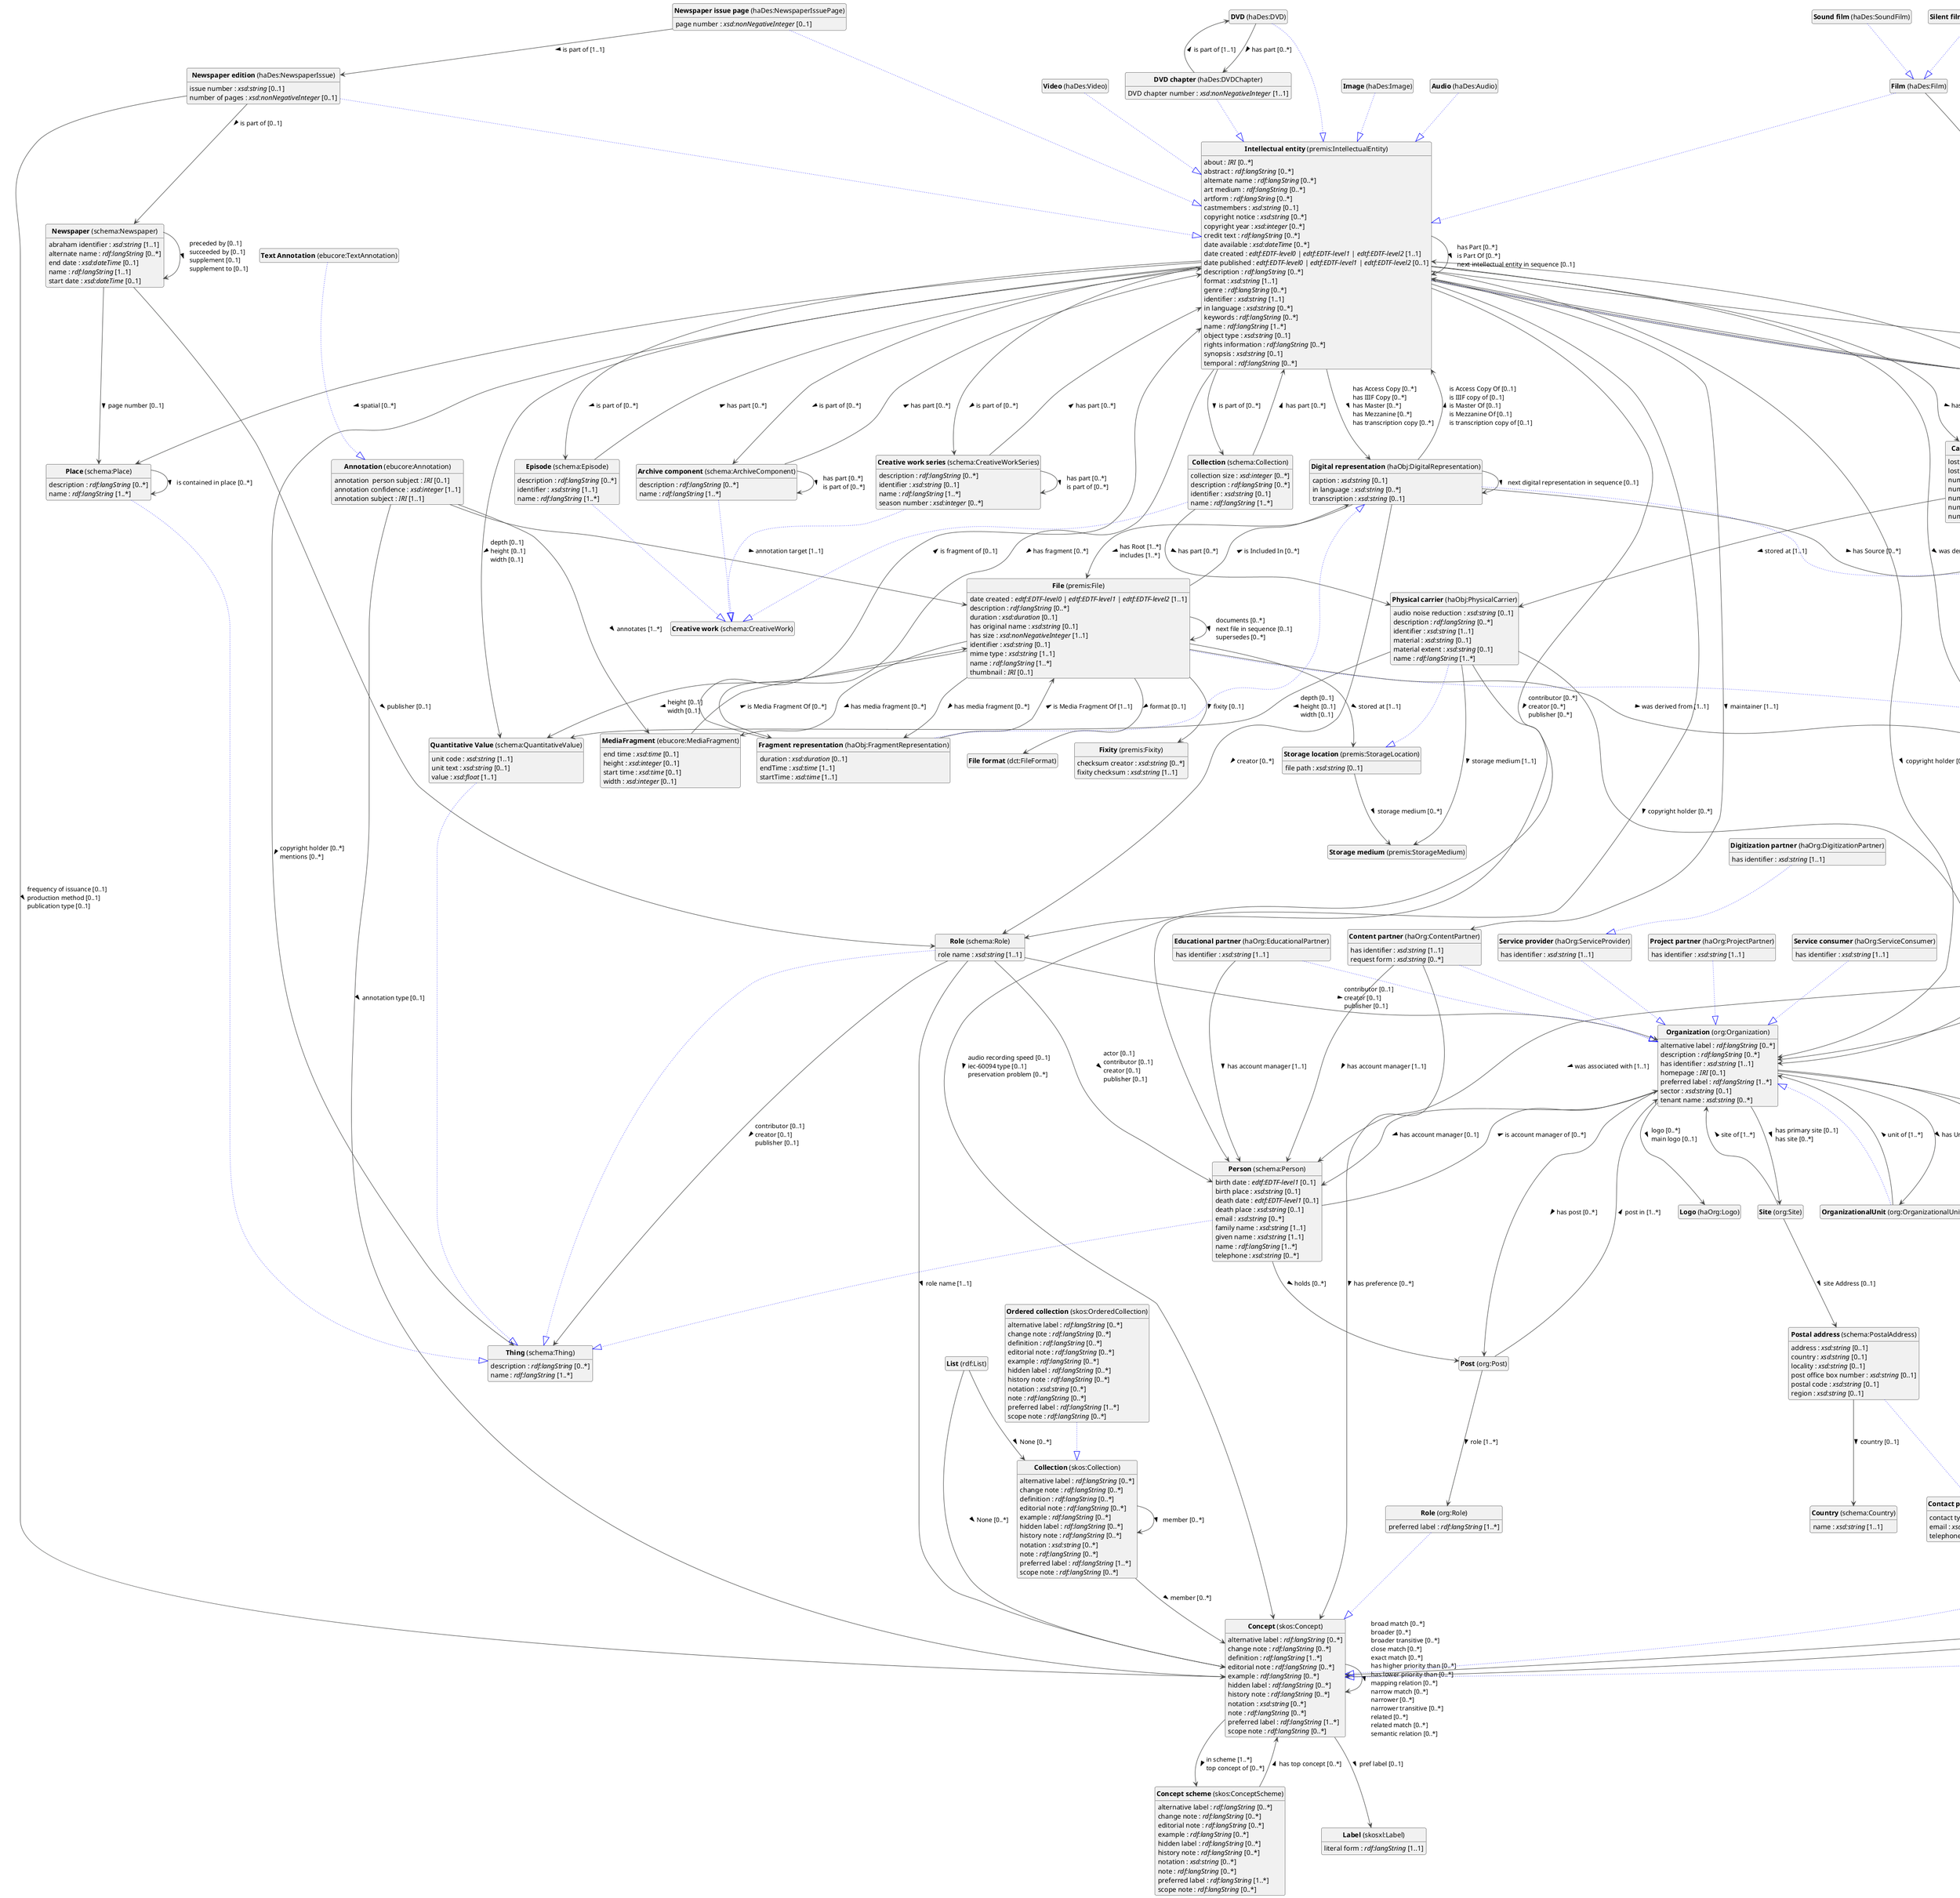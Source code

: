 @startuml
!theme vibrant
skinparam classFontSize 14
!define LIGHTORANGE
skinparam componentStyle uml2
skinparam wrapMessageWidth 1000
skinparam wrapWidth 1000
' skinparam ArrowColor #Maroon
' Remove shadows
skinparam shadowing false
'skinparam linetype polyline
skinparam ArrowMessageAlignment left
top to bottom direction


class "<b>Fragment</b> (mh:Fragment)" as mh_Fragment [[#mh%3AFragment]]
class "<b>Record</b> (mh:Record)" as mh_Record [[#mh%3ARecord]]
class "<b>MediaFragment</b> (ebucore:MediaFragment)" as ebucore_MediaFragment [[#ebucore%3AMediaFragment]]
class "<b>Newspaper</b> (schema:Newspaper)" as schema_Newspaper [[#schema%3ANewspaper]]
class "<b>Brand</b> (schema:Brand)" as schema_Brand [[#schema%3ABrand]]
class "<b>Activity</b> (prov:Activity)" as prov_Activity [[#prov%3AActivity]]
class "<b>Annotation</b> (ebucore:Annotation)" as ebucore_Annotation [[#ebucore%3AAnnotation]]
class "<b>Archive component</b> (schema:ArchiveComponent)" as schema_ArchiveComponent [[#schema%3AArchiveComponent]]
class "<b>Creative work</b> (schema:CreativeWork)" as schema_CreativeWork [[#schema%3ACreativeWork]]
class "<b>Audio</b> (haDes:Audio)" as haDes_Audio [[#haDes%3AAudio]]
class "<b>Intellectual entity</b> (premis:IntellectualEntity)" as premis_IntellectualEntity [[#premis%3AIntellectualEntity]]
class "<b>Audio reel</b> (haDes:AudioReel)" as haDes_AudioReel [[#haDes%3AAudioReel]]
class "<b>Carrier representation</b> (haObj:CarrierRepresentation)" as haObj_CarrierRepresentation [[#haObj%3ACarrierRepresentation]]
class "<b>Representation</b> (premis:Representation)" as premis_Representation [[#premis%3ARepresentation]]
class "<b>Closed caption</b> (ebucore:ClosedCaptions)" as ebucore_ClosedCaptions [[#ebucore%3AClosedCaptions]]
class "<b>Captioning</b> (ebucore:Captioning)" as ebucore_Captioning [[#ebucore%3ACaptioning]]
class "<b>Collection</b> (schema:Collection)" as schema_Collection [[#schema%3ACollection]]
class "<b>Creative work</b> (schema:CreativeWork)" as schema_CreativeWork [[#schema%3ACreativeWork]]
class "<b>Collection</b> (skos:Collection)" as skos_Collection [[#skos%3ACollection]]
class "<b>Concept</b> (skos:Concept)" as skos_Concept [[#skos%3AConcept]]
class "<b>Concept scheme</b> (skos:ConceptScheme)" as skos_ConceptScheme [[#skos%3AConceptScheme]]
class "<b>Contact point</b> (schema:ContactPoint)" as schema_ContactPoint [[#schema%3AContactPoint]]
class "<b>Content partner</b> (haOrg:ContentPartner)" as haOrg_ContentPartner [[#haOrg%3AContentPartner]]
class "<b>Organization</b> (org:Organization)" as org_Organization [[#org%3AOrganization]]
class "<b>Country</b> (schema:Country)" as schema_Country [[#schema%3ACountry]]
class "<b>Creative work series</b> (schema:CreativeWorkSeries)" as schema_CreativeWorkSeries [[#schema%3ACreativeWorkSeries]]
class "<b>Creative work</b> (schema:CreativeWork)" as schema_CreativeWork [[#schema%3ACreativeWork]]
class "<b>DVD</b> (haDes:DVD)" as haDes_DVD [[#haDes%3ADVD]]
class "<b>Intellectual entity</b> (premis:IntellectualEntity)" as premis_IntellectualEntity [[#premis%3AIntellectualEntity]]
class "<b>DVD chapter</b> (haDes:DVDChapter)" as haDes_DVDChapter [[#haDes%3ADVDChapter]]
class "<b>Intellectual entity</b> (premis:IntellectualEntity)" as premis_IntellectualEntity [[#premis%3AIntellectualEntity]]
class "<b>Digital representation</b> (haObj:DigitalRepresentation)" as haObj_DigitalRepresentation [[#haObj%3ADigitalRepresentation]]
class "<b>Representation</b> (premis:Representation)" as premis_Representation [[#premis%3ARepresentation]]
class "<b>Digitization partner</b> (haOrg:DigitizationPartner)" as haOrg_DigitizationPartner [[#haOrg%3ADigitizationPartner]]
class "<b>Service provider</b> (haOrg:ServiceProvider)" as haOrg_ServiceProvider [[#haOrg%3AServiceProvider]]
class "<b>Educational partner</b> (haOrg:EducationalPartner)" as haOrg_EducationalPartner [[#haOrg%3AEducationalPartner]]
class "<b>Organization</b> (org:Organization)" as org_Organization [[#org%3AOrganization]]
class "<b>Episode</b> (schema:Episode)" as schema_Episode [[#schema%3AEpisode]]
class "<b>Creative work</b> (schema:CreativeWork)" as schema_CreativeWork [[#schema%3ACreativeWork]]
class "<b>Event</b> (premis:Event)" as premis_Event [[#premis%3AEvent]]
class "<b>Activity</b> (prov:Activity)" as prov_Activity [[#prov%3AActivity]]
class "<b>File</b> (premis:File)" as premis_File [[#premis%3AFile]]
class "<b>Object</b> (premis:Object)" as premis_Object [[#premis%3AObject]]
class "<b>File format</b> (dct:FileFormat)" as dct_FileFormat [[#dct%3AFileFormat]]
class "<b>Film</b> (haDes:Film)" as haDes_Film [[#haDes%3AFilm]]
class "<b>Intellectual entity</b> (premis:IntellectualEntity)" as premis_IntellectualEntity [[#premis%3AIntellectualEntity]]
class "<b>Fixity</b> (premis:Fixity)" as premis_Fixity [[#premis%3AFixity]]
class "<b>Fragment representation</b> (haObj:FragmentRepresentation)" as haObj_FragmentRepresentation [[#haObj%3AFragmentRepresentation]]
class "<b>Digital representation</b> (haObj:DigitalRepresentation)" as haObj_DigitalRepresentation [[#haObj%3ADigitalRepresentation]]
class "<b>Hardware agent</b> (premis:HardwareAgent)" as premis_HardwareAgent [[#premis%3AHardwareAgent]]
class "<b>Agent</b> (premis:Agent)" as premis_Agent [[#premis%3AAgent]]
class "<b>Image</b> (haDes:Image)" as haDes_Image [[#haDes%3AImage]]
class "<b>Intellectual entity</b> (premis:IntellectualEntity)" as premis_IntellectualEntity [[#premis%3AIntellectualEntity]]
class "<b>Image reel</b> (haDes:ImageReel)" as haDes_ImageReel [[#haDes%3AImageReel]]
class "<b>Intellectual entity</b> (premis:IntellectualEntity)" as premis_IntellectualEntity [[#premis%3AIntellectualEntity]]
class "<b>Object</b> (premis:Object)" as premis_Object [[#premis%3AObject]]
class "<b>Label</b> (skosxl:Label)" as skosxl_Label [[#skosxl%3ALabel]]
class "<b>List</b> (rdf:List)" as rdf_List [[#rdf%3AList]]
class "<b>Local identifier</b> (haObj:LocalIdentifier)" as haObj_LocalIdentifier [[#haObj%3ALocalIdentifier]]
class "<b>Concept</b> (skos:Concept)" as skos_Concept [[#skos%3AConcept]]
class "<b>Logo</b> (haOrg:Logo)" as haOrg_Logo [[#haOrg%3ALogo]]
class "<b>Newspaper edition</b> (haDes:NewspaperIssue)" as haDes_NewspaperIssue [[#haDes%3ANewspaperIssue]]
class "<b>Intellectual entity</b> (premis:IntellectualEntity)" as premis_IntellectualEntity [[#premis%3AIntellectualEntity]]
class "<b>Newspaper issue page</b> (haDes:NewspaperIssuePage)" as haDes_NewspaperIssuePage [[#haDes%3ANewspaperIssuePage]]
class "<b>Intellectual entity</b> (premis:IntellectualEntity)" as premis_IntellectualEntity [[#premis%3AIntellectualEntity]]
class "<b>Object</b> (premis:Object)" as premis_Object [[#premis%3AObject]]
class "<b>Entity</b> (prov:Entity)" as prov_Entity [[#prov%3AEntity]]
class "<b>Open captions</b> (ebucore:OpenCaptions)" as ebucore_OpenCaptions [[#ebucore%3AOpenCaptions]]
class "<b>Captioning</b> (ebucore:Captioning)" as ebucore_Captioning [[#ebucore%3ACaptioning]]
class "<b>Open captions</b> (ebucore:OpenCaptions)" as ebucore_OpenCaptions [[#ebucore%3AOpenCaptions]]
class "<b>Captioning</b> (ebucore:Captioning)" as ebucore_Captioning [[#ebucore%3ACaptioning]]
class "<b>Ordered collection</b> (skos:OrderedCollection)" as skos_OrderedCollection [[#skos%3AOrderedCollection]]
class "<b>Collection</b> (skos:Collection)" as skos_Collection [[#skos%3ACollection]]
class "<b>Organization</b> (org:Organization)" as org_Organization [[#org%3AOrganization]]
class "<b>Organization type</b> (haOrg:OrganizationType)" as haOrg_OrganizationType [[#haOrg%3AOrganizationType]]
class "<b>Concept</b> (skos:Concept)" as skos_Concept [[#skos%3AConcept]]
class "<b>OrganizationalUnit</b> (org:OrganizationalUnit)" as org_OrganizationalUnit [[#org%3AOrganizationalUnit]]
class "<b>Organization</b> (org:Organization)" as org_Organization [[#org%3AOrganization]]
class "<b>Outcome status</b> (premis:OutcomeStatus)" as premis_OutcomeStatus [[#premis%3AOutcomeStatus]]
class "<b>Person</b> (schema:Person)" as schema_Person [[#schema%3APerson]]
class "<b>Thing</b> (schema:Thing)" as schema_Thing [[#schema%3AThing]]
class "<b>Physical carrier</b> (haObj:PhysicalCarrier)" as haObj_PhysicalCarrier [[#haObj%3APhysicalCarrier]]
class "<b>Storage location</b> (premis:StorageLocation)" as premis_StorageLocation [[#premis%3AStorageLocation]]
class "<b>Place</b> (schema:Place)" as schema_Place [[#schema%3APlace]]
class "<b>Thing</b> (schema:Thing)" as schema_Thing [[#schema%3AThing]]
class "<b>Post</b> (org:Post)" as org_Post [[#org%3APost]]
class "<b>Postal address</b> (schema:PostalAddress)" as schema_PostalAddress [[#schema%3APostalAddress]]
class "<b>Contact point</b> (schema:ContactPoint)" as schema_ContactPoint [[#schema%3AContactPoint]]
class "<b>Project partner</b> (haOrg:ProjectPartner)" as haOrg_ProjectPartner [[#haOrg%3AProjectPartner]]
class "<b>Organization</b> (org:Organization)" as org_Organization [[#org%3AOrganization]]
class "<b>Quantitative Value</b> (schema:QuantitativeValue)" as schema_QuantitativeValue [[#schema%3AQuantitativeValue]]
class "<b>Thing</b> (schema:Thing)" as schema_Thing [[#schema%3AThing]]
class "<b>Representation</b> (premis:Representation)" as premis_Representation [[#premis%3ARepresentation]]
class "<b>Object</b> (premis:Object)" as premis_Object [[#premis%3AObject]]
class "<b>Role</b> (org:Role)" as org_Role [[#org%3ARole]]
class "<b>Concept</b> (skos:Concept)" as skos_Concept [[#skos%3AConcept]]
class "<b>Role</b> (schema:Role)" as schema_Role [[#schema%3ARole]]
class "<b>Thing</b> (schema:Thing)" as schema_Thing [[#schema%3AThing]]
class "<b>Service consumer</b> (haOrg:ServiceConsumer)" as haOrg_ServiceConsumer [[#haOrg%3AServiceConsumer]]
class "<b>Organization</b> (org:Organization)" as org_Organization [[#org%3AOrganization]]
class "<b>Service provider</b> (haOrg:ServiceProvider)" as haOrg_ServiceProvider [[#haOrg%3AServiceProvider]]
class "<b>Organization</b> (org:Organization)" as org_Organization [[#org%3AOrganization]]
class "<b>Silent film</b> (haDes:SilentFilm)" as haDes_SilentFilm [[#haDes%3ASilentFilm]]
class "<b>Film</b> (haDes:Film)" as haDes_Film [[#haDes%3AFilm]]
class "<b>Site</b> (org:Site)" as org_Site [[#org%3ASite]]
class "<b>Software agent</b> (premis:SoftwareAgent)" as premis_SoftwareAgent [[#premis%3ASoftwareAgent]]
class "<b>Agent</b> (premis:Agent)" as premis_Agent [[#premis%3AAgent]]
class "<b>Sound film</b> (haDes:SoundFilm)" as haDes_SoundFilm [[#haDes%3ASoundFilm]]
class "<b>Film</b> (haDes:Film)" as haDes_Film [[#haDes%3AFilm]]
class "<b>Storage location</b> (premis:StorageLocation)" as premis_StorageLocation [[#premis%3AStorageLocation]]
class "<b>Storage medium</b> (premis:StorageMedium)" as premis_StorageMedium [[#premis%3AStorageMedium]]
class "<b>Text Annotation</b> (ebucore:TextAnnotation)" as ebucore_TextAnnotation [[#ebucore%3ATextAnnotation]]
class "<b>Annotation</b> (ebucore:Annotation)" as ebucore_Annotation [[#ebucore%3AAnnotation]]
class "<b>Thing</b> (schema:Thing)" as schema_Thing [[#schema%3AThing]]
class "<b>Video</b> (haDes:Video)" as haDes_Video [[#haDes%3AVideo]]
class "<b>Intellectual entity</b> (premis:IntellectualEntity)" as premis_IntellectualEntity [[#premis%3AIntellectualEntity]]


mh_Fragment : date created : <i>xsd:dateTime</i> [1..1]
mh_Fragment : date deleted : <i>xsd:dateTime</i> [0..1]
mh_Fragment : date modified : <i>xsd:dateTime</i> [1..1]
mh_Fragment : has fragment identifier : <i>xsd:string</i> [1..1]
mh_Fragment --> mh_Record :has record [1..1]  > 




mh_Record : has record identifier : <i>xsd:string</i> [1..1]



ebucore_MediaFragment : end time : <i>xsd:time</i> [0..1]
ebucore_MediaFragment : height : <i>xsd:integer</i> [0..1]
ebucore_MediaFragment : region delimiter (x-axis) : <i>xsd:integer</i> [0..1]
ebucore_MediaFragment : region delimiter (y-axis) : <i>xsd:integer</i> [0..1]
ebucore_MediaFragment : start time : <i>xsd:time</i> [0..1]
ebucore_MediaFragment : width : <i>xsd:integer</i> [0..1]
ebucore_MediaFragment --> premis_File :is Media Fragment Of [0..*]  > 




schema_Newspaper : abraham identifier : <i>xsd:string</i> [1..1]
schema_Newspaper : alternate name : <i>rdf:langString</i> [0..*]
schema_Newspaper : end date : <i>xsd:dateTime</i> [0..1]
schema_Newspaper : name : <i>rdf:langString</i> [1..1]
schema_Newspaper : start date : <i>xsd:dateTime</i> [0..1]

schema_Newspaper --> schema_Newspaper :preceded by [0..1]  \lsucceeded by [0..1]  \lsupplement [0..1]  \lsupplement to [0..1]  > 
schema_Newspaper --> schema_Place :page number [0..1]  > 
schema_Newspaper --> schema_Role :publisher [0..1]  > 




schema_Brand : name : <i>rdf:langString</i> [1..1]



prov_Activity : has end date : <i>xsd:dateTime</i> [1..1]
prov_Activity : has generated : <i>IRI</i> [0..1]
prov_Activity : has start date : <i>xsd:dateTime</i> [1..1]

prov_Activity --> org_Organization :was associated with [1..1]  > 
prov_Activity --> premis_HardwareAgent :was associated with [1..1]  > 
prov_Activity --> premis_SoftwareAgent :was associated with [1..1]  > 
prov_Activity --> schema_Person :was associated with [1..1]  > 



ebucore_Annotation : annotation  person subject : <i>IRI</i> [0..1]
ebucore_Annotation : annotation confidence : <i>xsd:integer</i> [1..1]
ebucore_Annotation : annotation subject : <i>IRI</i> [1..1]

ebucore_Annotation --> ebucore_MediaFragment :annotates [1..*]  > 
ebucore_Annotation --> premis_File :annotation target [1..1]  > 
ebucore_Annotation --> skos_Concept :annotation type [0..1]  > 


schema_ArchiveComponent --|> schema_CreativeWork #blue;line.dotted;text:blue

schema_ArchiveComponent : description : <i>rdf:langString</i> [0..*]
schema_ArchiveComponent : name : <i>rdf:langString</i> [1..*]
schema_ArchiveComponent --> premis_IntellectualEntity :has part [0..*]  > 

schema_ArchiveComponent --> schema_ArchiveComponent :has part [0..*]  \lis part of [0..*]  > 

haDes_Audio --|> premis_IntellectualEntity #blue;line.dotted;text:blue




haObj_CarrierRepresentation --|> premis_Representation #blue;line.dotted;text:blue

haObj_CarrierRepresentation : lost audio reels : <i>xsd:boolean</i> [0..1]
haObj_CarrierRepresentation : lost image reels : <i>xsd:boolean</i> [0..1]
haObj_CarrierRepresentation : number of audio channels : <i>xsd:nonNegativeInteger</i> [0..1]
haObj_CarrierRepresentation : number of audio tracks : <i>xsd:nonNegativeInteger</i> [0..1]
haObj_CarrierRepresentation : number of lost audio reels : <i>xsd:nonNegativeInteger</i> [0..1]
haObj_CarrierRepresentation : number of lost image reels : <i>xsd:nonNegativeInteger</i> [0..1]
haObj_CarrierRepresentation : number of reels : <i>xsd:nonNegativeInteger</i> [0..1]
haObj_CarrierRepresentation --> haDes_AudioReel :stored at [1..*]  > 
haObj_CarrierRepresentation --> haDes_ImageReel :stored at [1..*]  > 
haObj_CarrierRepresentation --> haObj_PhysicalCarrier :stored at [1..1]  > 
haObj_CarrierRepresentation --> premis_IntellectualEntity :is carrier copy of [0..1]  > 



ebucore_ClosedCaptions --|> ebucore_Captioning #blue;line.dotted;text:blue


schema_Collection --|> schema_CreativeWork #blue;line.dotted;text:blue

schema_Collection : collection size : <i>xsd:integer</i> [0..*]
schema_Collection : description : <i>rdf:langString</i> [0..*]
schema_Collection : identifier : <i>xsd:string</i> [0..1]
schema_Collection : name : <i>rdf:langString</i> [1..*]
schema_Collection --> haObj_PhysicalCarrier :has part [0..*]  > 
schema_Collection --> premis_IntellectualEntity :has part [0..*]  > 





skos_Collection : alternative label : <i>rdf:langString</i> [0..*]
skos_Collection : change note : <i>rdf:langString</i> [0..*]
skos_Collection : definition : <i>rdf:langString</i> [0..*]
skos_Collection : editorial note : <i>rdf:langString</i> [0..*]
skos_Collection : example : <i>rdf:langString</i> [0..*]
skos_Collection : hidden label : <i>rdf:langString</i> [0..*]
skos_Collection : history note : <i>rdf:langString</i> [0..*]
skos_Collection : notation : <i>xsd:string</i> [0..*]
skos_Collection : note : <i>rdf:langString</i> [0..*]
skos_Collection : preferred label : <i>rdf:langString</i> [1..*]
skos_Collection : scope note : <i>rdf:langString</i> [0..*]

skos_Collection --> skos_Collection :member [0..*]  > 
skos_Collection --> skos_Concept :member [0..*]  > 



skos_Concept : alternative label : <i>rdf:langString</i> [0..*]
skos_Concept : change note : <i>rdf:langString</i> [0..*]
skos_Concept : definition : <i>rdf:langString</i> [1..*]
skos_Concept : editorial note : <i>rdf:langString</i> [0..*]
skos_Concept : example : <i>rdf:langString</i> [0..*]
skos_Concept : hidden label : <i>rdf:langString</i> [0..*]
skos_Concept : history note : <i>rdf:langString</i> [0..*]
skos_Concept : notation : <i>xsd:string</i> [0..*]
skos_Concept : note : <i>rdf:langString</i> [0..*]
skos_Concept : preferred label : <i>rdf:langString</i> [1..*]
skos_Concept : scope note : <i>rdf:langString</i> [0..*]

skos_Concept --> skos_Concept :broad match [0..*]  \lbroader [0..*]  \lbroader transitive [0..*]  \lclose match [0..*]  \lexact match [0..*]  \lhas higher priority than [0..*]  \lhas lower priority than [0..*]  \lmapping relation [0..*]  \lnarrow match [0..*]  \lnarrower [0..*]  \lnarrower transitive [0..*]  \lrelated [0..*]  \lrelated match [0..*]  \lsemantic relation [0..*]  > 
skos_Concept --> skos_ConceptScheme :in scheme [1..*]  \ltop concept of [0..*]  > 
skos_Concept --> skosxl_Label :pref label [0..1]  > 



skos_ConceptScheme : alternative label : <i>rdf:langString</i> [0..*]
skos_ConceptScheme : change note : <i>rdf:langString</i> [0..*]
skos_ConceptScheme : editorial note : <i>rdf:langString</i> [0..*]
skos_ConceptScheme : example : <i>rdf:langString</i> [0..*]
skos_ConceptScheme : hidden label : <i>rdf:langString</i> [0..*]
skos_ConceptScheme : history note : <i>rdf:langString</i> [0..*]
skos_ConceptScheme : notation : <i>xsd:string</i> [0..*]
skos_ConceptScheme : note : <i>rdf:langString</i> [0..*]
skos_ConceptScheme : preferred label : <i>rdf:langString</i> [1..*]
skos_ConceptScheme : scope note : <i>rdf:langString</i> [0..*]

skos_ConceptScheme --> skos_Concept :has top concept [0..*]  > 



schema_ContactPoint : contact type : <i>xsd:string</i> [1..1]
schema_ContactPoint : email : <i>xsd:string</i> [0..*]
schema_ContactPoint : telephone : <i>xsd:string</i> [0..*]


haOrg_ContentPartner --|> org_Organization #blue;line.dotted;text:blue

haOrg_ContentPartner : has identifier : <i>xsd:string</i> [1..1]
haOrg_ContentPartner : request form : <i>xsd:string</i> [0..*]
haOrg_ContentPartner --> schema_Person :has account manager [1..1]  > 
haOrg_ContentPartner --> skos_Concept :has preference [0..*]  > 



schema_Country : name : <i>xsd:string</i> [1..1]


schema_CreativeWorkSeries --|> schema_CreativeWork #blue;line.dotted;text:blue

schema_CreativeWorkSeries : description : <i>rdf:langString</i> [0..*]
schema_CreativeWorkSeries : identifier : <i>xsd:string</i> [0..1]
schema_CreativeWorkSeries : name : <i>rdf:langString</i> [1..*]
schema_CreativeWorkSeries : season number : <i>xsd:integer</i> [0..*]
schema_CreativeWorkSeries --> premis_IntellectualEntity :has part [0..*]  > 

schema_CreativeWorkSeries --> schema_CreativeWorkSeries :has part [0..*]  \lis part of [0..*]  > 



haDes_DVD --|> premis_IntellectualEntity #blue;line.dotted;text:blue

haDes_DVD --> haDes_DVDChapter :has part [0..*]  > 

haDes_DVDChapter --|> premis_IntellectualEntity #blue;line.dotted;text:blue

haDes_DVDChapter : DVD chapter number : <i>xsd:nonNegativeInteger</i> [1..1]
haDes_DVDChapter --> haDes_DVD :is part of [1..1]  > 


haObj_DigitalRepresentation --|> premis_Representation #blue;line.dotted;text:blue

haObj_DigitalRepresentation : caption : <i>xsd:string</i> [0..1]
haObj_DigitalRepresentation : in language : <i>xsd:string</i> [0..*]
haObj_DigitalRepresentation : transcription : <i>xsd:string</i> [0..1]
haObj_DigitalRepresentation --> haObj_DigitalRepresentation :next digital representation in sequence [0..1]  > 
haObj_DigitalRepresentation --> premis_File :has Root [1..*]  \lincludes [1..*]  > 
haObj_DigitalRepresentation --> premis_IntellectualEntity :is Access Copy Of [0..1]  \lis IIIF copy of [0..1]  \lis Master Of [0..1]  \lis Mezzanine Of [0..1]  \lis transcription copy of [0..1]  > 
haObj_DigitalRepresentation --> premis_Representation :has Source [0..*]  > 
haObj_DigitalRepresentation --> schema_Role :creator [0..*]  > 


haOrg_DigitizationPartner --|> haOrg_ServiceProvider #blue;line.dotted;text:blue

haOrg_DigitizationPartner : has identifier : <i>xsd:string</i> [1..1]


haOrg_EducationalPartner --|> org_Organization #blue;line.dotted;text:blue

haOrg_EducationalPartner : has identifier : <i>xsd:string</i> [1..1]
haOrg_EducationalPartner --> schema_Person :has account manager [1..1]  > 


schema_Episode --|> schema_CreativeWork #blue;line.dotted;text:blue

schema_Episode : description : <i>rdf:langString</i> [0..*]
schema_Episode : identifier : <i>xsd:string</i> [1..1]
schema_Episode : name : <i>rdf:langString</i> [1..*]
schema_Episode --> premis_IntellectualEntity :has part [0..*]  > 



premis_Event --|> prov_Activity #blue;line.dotted;text:blue

premis_Event : has note : <i>xsd:string</i> [0..1]
premis_Event : has outcome note : <i>xsd:string</i> [0..1]
premis_Event --> org_Organization :implemented by [1..1]  > 
premis_Event --> premis_HardwareAgent :instrument [0..*]  > 
premis_Event --> premis_Object :has source [0..*]  \lresult [0..*]  > 
premis_Event --> premis_OutcomeStatus :has outcome [0..1]  > 
premis_Event --> premis_SoftwareAgent :executed by [0..1]  > 


premis_File --|> premis_Object #blue;line.dotted;text:blue

premis_File : date created : <i>edtf:EDTF-level0 | edtf:EDTF-level1 | edtf:EDTF-level2</i> [1..1]
premis_File : description : <i>rdf:langString</i> [0..*]
premis_File : duration : <i>xsd:duration</i> [0..1]
premis_File : has original name : <i>xsd:string</i> [0..1]
premis_File : has size : <i>xsd:nonNegativeInteger</i> [1..1]
premis_File : identifier : <i>xsd:string</i> [0..1]
premis_File : mime type : <i>xsd:string</i> [1..1]
premis_File : name : <i>rdf:langString</i> [1..*]
premis_File : thumbnail : <i>IRI</i> [0..1]

premis_File --> dct_FileFormat :format [0..1]  > 
premis_File --> ebucore_MediaFragment :has media fragment [0..*]  > 



premis_File --> haObj_DigitalRepresentation :is Included In [0..*]  > 
premis_File --> haObj_FragmentRepresentation :has media fragment [0..*]  > 
premis_File --> mh_Fragment :was derived from [1..1]  > 
premis_File --> premis_File :documents [0..*]  \lnext file in sequence [0..1]  \lsupersedes [0..*]  > 
premis_File --> premis_Fixity :fixity [0..1]  > 
premis_File --> premis_StorageLocation :stored at [1..1]  > 

premis_File --> schema_QuantitativeValue :height [0..1]  \lwidth [0..1]  > 






haDes_Film --|> premis_IntellectualEntity #blue;line.dotted;text:blue

haDes_Film --> haObj_CarrierRepresentation :has carrier copy [1..1]  > 


premis_Fixity : checksum creator : <i>xsd:string</i> [0..*]
premis_Fixity : fixity checksum : <i>xsd:string</i> [1..1]


haObj_FragmentRepresentation --|> haObj_DigitalRepresentation #blue;line.dotted;text:blue

haObj_FragmentRepresentation : duration : <i>xsd:duration</i> [0..1]
haObj_FragmentRepresentation : endTime : <i>xsd:time</i> [1..1]
haObj_FragmentRepresentation : startTime : <i>xsd:time</i> [1..1]
haObj_FragmentRepresentation --> premis_File :is Media Fragment Of [1..1]  > 
haObj_FragmentRepresentation --> premis_IntellectualEntity :is fragment of [0..1]  > 



premis_HardwareAgent --|> premis_Agent #blue;line.dotted;text:blue

premis_HardwareAgent : model : <i>xsd:string</i> [0..1]
premis_HardwareAgent : name : <i>rdf:langString</i> [1..1]
premis_HardwareAgent : serialNumber : <i>xsd:string</i> [0..1]
premis_HardwareAgent : version : <i>xsd:string</i> [0..1]

premis_HardwareAgent --> schema_Brand :brand [0..1]  > 


haDes_Image --|> premis_IntellectualEntity #blue;line.dotted;text:blue



haDes_ImageReel --> ebucore_OpenCaptions :has (embedded) captioning [0..*]  > 
haDes_ImageReel --> skos_Concept :coloring type [0..1]  > 

premis_IntellectualEntity --|> premis_Object #blue;line.dotted;text:blue

premis_IntellectualEntity : about : <i>IRI</i> [0..*]
premis_IntellectualEntity : abstract : <i>rdf:langString</i> [0..*]
premis_IntellectualEntity : alternate name : <i>rdf:langString</i> [0..*]
premis_IntellectualEntity : art medium : <i>rdf:langString</i> [0..*]
premis_IntellectualEntity : artform : <i>rdf:langString</i> [0..*]
premis_IntellectualEntity : castmembers : <i>xsd:string</i> [0..1]
premis_IntellectualEntity : copyright notice : <i>xsd:string</i> [0..*]
premis_IntellectualEntity : copyright year : <i>xsd:integer</i> [0..*]
premis_IntellectualEntity : credit text : <i>rdf:langString</i> [0..*]
premis_IntellectualEntity : date available : <i>xsd:dateTime</i> [0..*]
premis_IntellectualEntity : date created : <i>edtf:EDTF-level0 | edtf:EDTF-level1 | edtf:EDTF-level2</i> [1..1]
premis_IntellectualEntity : date published : <i>edtf:EDTF-level0 | edtf:EDTF-level1 | edtf:EDTF-level2</i> [0..1]
premis_IntellectualEntity : description : <i>rdf:langString</i> [0..*]
premis_IntellectualEntity : format : <i>xsd:string</i> [1..1]
premis_IntellectualEntity : genre : <i>rdf:langString</i> [0..*]
premis_IntellectualEntity : identifier : <i>xsd:string</i> [1..1]
premis_IntellectualEntity : in language : <i>xsd:string</i> [0..*]
premis_IntellectualEntity : keywords : <i>rdf:langString</i> [0..*]
premis_IntellectualEntity : name : <i>rdf:langString</i> [1..*]
premis_IntellectualEntity : object type : <i>xsd:string</i> [0..1]
premis_IntellectualEntity : rights information : <i>rdf:langString</i> [0..*]
premis_IntellectualEntity : synopsis : <i>xsd:string</i> [0..1]
premis_IntellectualEntity : temporal : <i>rdf:langString</i> [0..*]




premis_IntellectualEntity --> haObj_CarrierRepresentation :has carrier copy [0..1]  > 
premis_IntellectualEntity --> haObj_DigitalRepresentation :has Access Copy [0..*]  \lhas IIIF Copy [0..*]  \lhas Master [0..*]  \lhas Mezzanine [0..*]  \lhas transcription copy [0..*]  > 
premis_IntellectualEntity --> haObj_FragmentRepresentation :has fragment [0..*]  > 
premis_IntellectualEntity --> haObj_LocalIdentifier :has primary identifier [0..*]  \llocal identifier [0..*]  > 
premis_IntellectualEntity --> haOrg_ContentPartner :maintainer [1..1]  > 
premis_IntellectualEntity --> mh_Fragment :was derived from [1..1]  > 
premis_IntellectualEntity --> org_Organization :copyright holder [0..*]  > 
premis_IntellectualEntity --> premis_IntellectualEntity :has Part [0..*]  \lis Part Of [0..*]  \lnext intellectual entity in sequence [0..1]  > 
premis_IntellectualEntity --> premis_Representation :is Represented By [1..*]  > 

premis_IntellectualEntity --> schema_ArchiveComponent :is part of [0..*]  > 
premis_IntellectualEntity --> schema_Collection :is part of [0..*]  > 
premis_IntellectualEntity --> schema_CreativeWorkSeries :is part of [0..*]  > 
premis_IntellectualEntity --> schema_Episode :is part of [0..*]  > 
premis_IntellectualEntity --> schema_Person :copyright holder [0..*]  > 
premis_IntellectualEntity --> schema_Place :spatial [0..*]  > 
premis_IntellectualEntity --> schema_QuantitativeValue :depth [0..1]  \lheight [0..1]  \lwidth [0..1]  > 
premis_IntellectualEntity --> schema_Role :contributor [0..*]  \lcreator [0..*]  \lpublisher [0..*]  > 
premis_IntellectualEntity --> schema_Thing :copyright holder [0..*]  \lmentions [0..*]  > 
premis_IntellectualEntity --> skos_Concept :license [0..*]  > 





skosxl_Label : literal form : <i>rdf:langString</i> [1..1]



rdf_List --> skos_Collection :None [0..*]  > 
rdf_List --> skos_Concept :None [0..*]  > 

haObj_LocalIdentifier --|> skos_Concept #blue;line.dotted;text:blue

haObj_LocalIdentifier : value : <i>xsd:string</i> [1..1]




haDes_NewspaperIssue --|> premis_IntellectualEntity #blue;line.dotted;text:blue

haDes_NewspaperIssue : issue number : <i>xsd:string</i> [0..1]
haDes_NewspaperIssue : number of pages : <i>xsd:nonNegativeInteger</i> [0..1]
haDes_NewspaperIssue --> schema_Newspaper :is part of [0..1]  > 
haDes_NewspaperIssue --> skos_Concept :frequency of issuance [0..1]  \lproduction method [0..1]  \lpublication type [0..1]  > 



haDes_NewspaperIssuePage --|> premis_IntellectualEntity #blue;line.dotted;text:blue

haDes_NewspaperIssuePage : page number : <i>xsd:nonNegativeInteger</i> [0..1]
haDes_NewspaperIssuePage --> haDes_NewspaperIssue :is part of [1..1]  > 


premis_Object --|> prov_Entity #blue;line.dotted;text:blue

premis_Object --> premis_Event :was generated by [0..1]  > 
premis_Object --> premis_Object :relationship [0..*]  > 

ebucore_OpenCaptions --|> ebucore_Captioning #blue;line.dotted;text:blue

ebucore_OpenCaptions : in language : <i>xsd:string</i> [0..*]


ebucore_OpenCaptions --|> ebucore_Captioning #blue;line.dotted;text:blue

ebucore_OpenCaptions : in language : <i>xsd:string</i> [0..*]


skos_OrderedCollection --|> skos_Collection #blue;line.dotted;text:blue

skos_OrderedCollection : alternative label : <i>rdf:langString</i> [0..*]
skos_OrderedCollection : change note : <i>rdf:langString</i> [0..*]
skos_OrderedCollection : definition : <i>rdf:langString</i> [0..*]
skos_OrderedCollection : editorial note : <i>rdf:langString</i> [0..*]
skos_OrderedCollection : example : <i>rdf:langString</i> [0..*]
skos_OrderedCollection : hidden label : <i>rdf:langString</i> [0..*]
skos_OrderedCollection : history note : <i>rdf:langString</i> [0..*]
skos_OrderedCollection : notation : <i>xsd:string</i> [0..*]
skos_OrderedCollection : note : <i>rdf:langString</i> [0..*]
skos_OrderedCollection : preferred label : <i>rdf:langString</i> [1..*]
skos_OrderedCollection : scope note : <i>rdf:langString</i> [0..*]




org_Organization : alternative label : <i>rdf:langString</i> [0..*]
org_Organization : description : <i>rdf:langString</i> [0..*]
org_Organization : has identifier : <i>xsd:string</i> [1..1]
org_Organization : homepage : <i>IRI</i> [0..1]
org_Organization : preferred label : <i>rdf:langString</i> [1..*]
org_Organization : sector : <i>xsd:string</i> [0..1]
org_Organization : tenant name : <i>xsd:string</i> [0..*]

org_Organization --> haOrg_Logo :logo [0..*]  \lmain logo [0..1]  > 
org_Organization --> haOrg_OrganizationType :classification [0..*]  > 
org_Organization --> org_OrganizationalUnit :has Unit [0..*]  > 
org_Organization --> org_Post :has post [0..*]  > 
org_Organization --> org_Site :has primary site [0..1]  \lhas site [0..*]  > 

org_Organization --> schema_ContactPoint :contact point [0..*]  > 
org_Organization --> schema_Person :has account manager [0..1]  > 


haOrg_OrganizationType --|> skos_Concept #blue;line.dotted;text:blue


org_OrganizationalUnit --|> org_Organization #blue;line.dotted;text:blue

org_OrganizationalUnit --> org_Organization :unit of [1..*]  > 



schema_Person --|> schema_Thing #blue;line.dotted;text:blue

schema_Person : birth date : <i>edtf:EDTF-level1</i> [0..1]
schema_Person : birth place : <i>xsd:string</i> [0..1]
schema_Person : death date : <i>edtf:EDTF-level1</i> [0..1]
schema_Person : death place : <i>xsd:string</i> [0..1]
schema_Person : email : <i>xsd:string</i> [0..*]
schema_Person : family name : <i>xsd:string</i> [1..1]
schema_Person : given name : <i>xsd:string</i> [1..1]
schema_Person : name : <i>rdf:langString</i> [1..*]
schema_Person : telephone : <i>xsd:string</i> [0..*]

schema_Person --> org_Organization :is account manager of [0..*]  > 
schema_Person --> org_Post :holds [0..*]  > 



haObj_PhysicalCarrier --|> premis_StorageLocation #blue;line.dotted;text:blue

haObj_PhysicalCarrier : audio noise reduction : <i>xsd:string</i> [0..1]
haObj_PhysicalCarrier : description : <i>rdf:langString</i> [0..*]
haObj_PhysicalCarrier : identifier : <i>xsd:string</i> [1..1]
haObj_PhysicalCarrier : material : <i>xsd:string</i> [0..1]
haObj_PhysicalCarrier : material extent : <i>xsd:string</i> [0..1]
haObj_PhysicalCarrier : name : <i>rdf:langString</i> [1..*]
haObj_PhysicalCarrier --> premis_StorageMedium :storage medium [1..1]  > 

haObj_PhysicalCarrier --> schema_Brand :brand [0..1]  > 
haObj_PhysicalCarrier --> schema_QuantitativeValue :depth [0..1]  \lheight [0..1]  \lwidth [0..1]  > 
haObj_PhysicalCarrier --> skos_Concept :audio recording speed [0..1]  \liec-60094 type [0..1]  \lpreservation problem [0..*]  > 


schema_Place --|> schema_Thing #blue;line.dotted;text:blue

schema_Place : description : <i>rdf:langString</i> [0..*]
schema_Place : name : <i>rdf:langString</i> [1..*]

schema_Place --> schema_Place :is contained in place [0..*]  > 


org_Post --> org_Organization :post in [1..*]  > 
org_Post --> org_Role :role [1..*]  > 

schema_PostalAddress --|> schema_ContactPoint #blue;line.dotted;text:blue

schema_PostalAddress : address : <i>xsd:string</i> [0..1]
schema_PostalAddress : country : <i>xsd:string</i> [0..1]
schema_PostalAddress : locality : <i>xsd:string</i> [0..1]
schema_PostalAddress : post office box number : <i>xsd:string</i> [0..1]
schema_PostalAddress : postal code : <i>xsd:string</i> [0..1]
schema_PostalAddress : region : <i>xsd:string</i> [0..1]
schema_PostalAddress --> schema_Country :country [0..1]  > 


haOrg_ProjectPartner --|> org_Organization #blue;line.dotted;text:blue

haOrg_ProjectPartner : has identifier : <i>xsd:string</i> [1..1]


schema_QuantitativeValue --|> schema_Thing #blue;line.dotted;text:blue

schema_QuantitativeValue : unit code : <i>xsd:string</i> [1..1]
schema_QuantitativeValue : unit text : <i>xsd:string</i> [0..1]
schema_QuantitativeValue : value : <i>xsd:float</i> [1..1]



premis_Representation --|> premis_Object #blue;line.dotted;text:blue

premis_Representation : description : <i>rdf:langString</i> [0..*]
premis_Representation : identifier : <i>xsd:string</i> [0..1]
premis_Representation : name : <i>rdf:langString</i> [1..*]
premis_Representation --> mh_Fragment :was derived from [1..1]  > 
premis_Representation --> premis_IntellectualEntity :represents [1..1]  > 



org_Role --|> skos_Concept #blue;line.dotted;text:blue

org_Role : preferred label : <i>rdf:langString</i> [1..*]


schema_Role --|> schema_Thing #blue;line.dotted;text:blue

schema_Role : role name : <i>xsd:string</i> [1..1]
schema_Role --> org_Organization :contributor [0..1]  \lcreator [0..1]  \lpublisher [0..1]  > 
schema_Role --> schema_Person :actor [0..1]  \lcontributor [0..1]  \lcreator [0..1]  \lpublisher [0..1]  > 
schema_Role --> schema_Thing :contributor [0..1]  \lcreator [0..1]  \lpublisher [0..1]  > 
schema_Role --> skos_Concept :role name [1..1]  > 


haOrg_ServiceConsumer --|> org_Organization #blue;line.dotted;text:blue

haOrg_ServiceConsumer : has identifier : <i>xsd:string</i> [1..1]


haOrg_ServiceProvider --|> org_Organization #blue;line.dotted;text:blue

haOrg_ServiceProvider : has identifier : <i>xsd:string</i> [1..1]


haDes_SilentFilm --|> haDes_Film #blue;line.dotted;text:blue



org_Site --> org_Organization :site of [1..*]  > 
org_Site --> schema_PostalAddress :site Address [0..1]  > 

premis_SoftwareAgent --|> premis_Agent #blue;line.dotted;text:blue

premis_SoftwareAgent : model : <i>xsd:string</i> [0..1]
premis_SoftwareAgent : name : <i>rdf:langString</i> [1..1]
premis_SoftwareAgent : serialNumber : <i>xsd:string</i> [0..1]
premis_SoftwareAgent : version : <i>xsd:string</i> [0..1]

premis_SoftwareAgent --> schema_Brand :brand [0..1]  > 


haDes_SoundFilm --|> haDes_Film #blue;line.dotted;text:blue



premis_StorageLocation : file path : <i>xsd:string</i> [0..1]
premis_StorageLocation --> premis_StorageMedium :storage medium [0..*]  > 




ebucore_TextAnnotation --|> ebucore_Annotation #blue;line.dotted;text:blue



schema_Thing : description : <i>rdf:langString</i> [0..*]
schema_Thing : name : <i>rdf:langString</i> [1..*]


haDes_Video --|> premis_IntellectualEntity #blue;line.dotted;text:blue



hide circle
hide methods
hide empty members
@enduml


